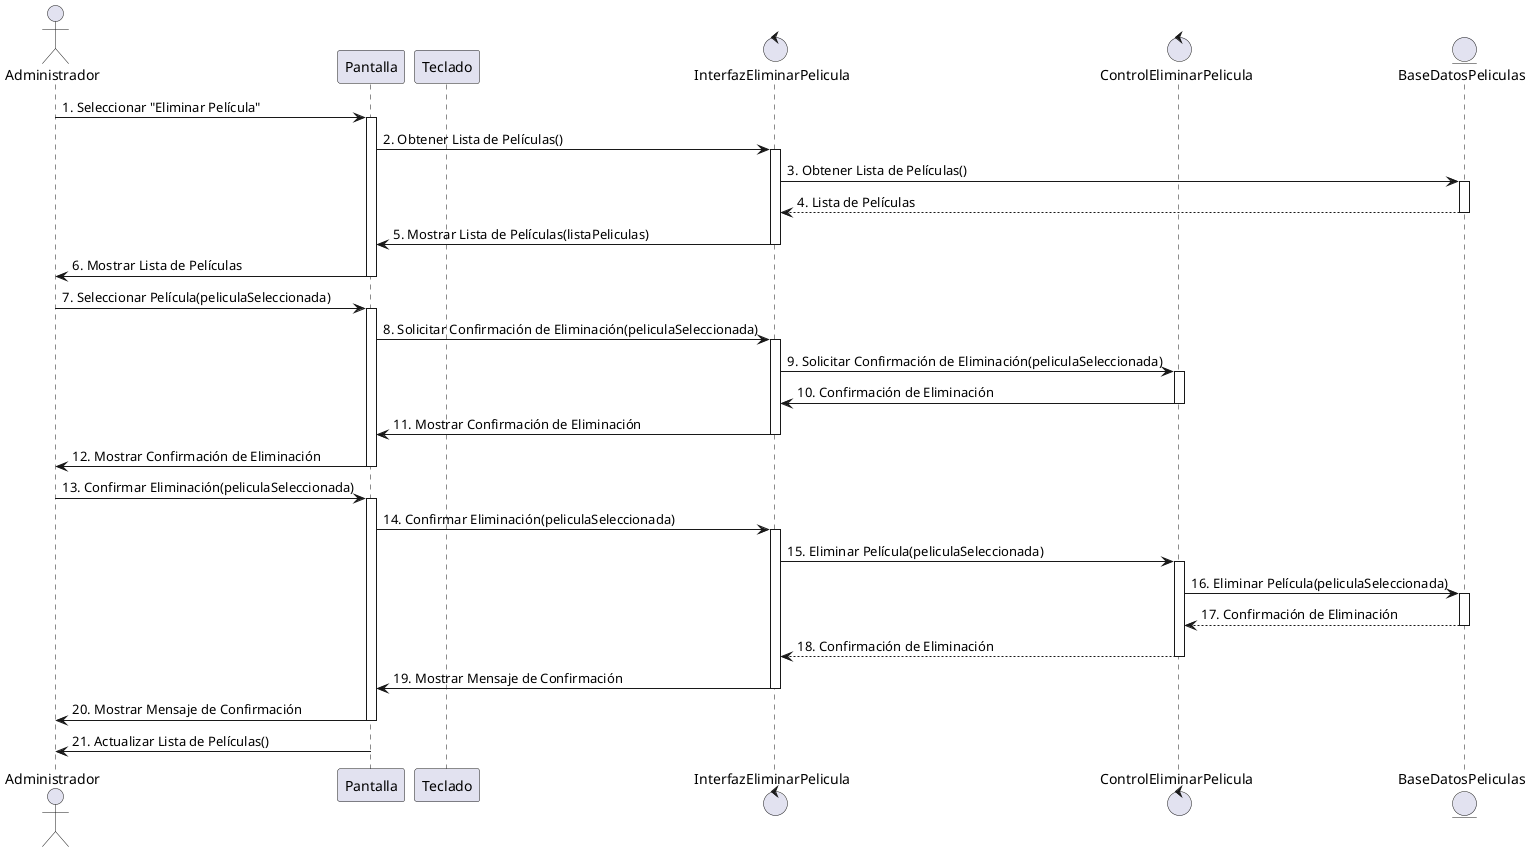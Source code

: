 @startuml
actor Administrador
participant Pantalla
participant Teclado
control InterfazEliminarPelicula
control ControlEliminarPelicula
entity BaseDatosPeliculas

Administrador -> Pantalla : 1. Seleccionar "Eliminar Película"
activate Pantalla

Pantalla -> InterfazEliminarPelicula : 2. Obtener Lista de Películas()
activate InterfazEliminarPelicula

InterfazEliminarPelicula -> BaseDatosPeliculas : 3. Obtener Lista de Películas()
activate BaseDatosPeliculas

BaseDatosPeliculas --> InterfazEliminarPelicula : 4. Lista de Películas
deactivate BaseDatosPeliculas

InterfazEliminarPelicula -> Pantalla : 5. Mostrar Lista de Películas(listaPeliculas)
deactivate InterfazEliminarPelicula

Pantalla -> Administrador : 6. Mostrar Lista de Películas
deactivate Pantalla

Administrador -> Pantalla : 7. Seleccionar Película(peliculaSeleccionada)
activate Pantalla

Pantalla -> InterfazEliminarPelicula : 8. Solicitar Confirmación de Eliminación(peliculaSeleccionada)
activate InterfazEliminarPelicula

InterfazEliminarPelicula -> ControlEliminarPelicula : 9. Solicitar Confirmación de Eliminación(peliculaSeleccionada)
activate ControlEliminarPelicula

ControlEliminarPelicula -> InterfazEliminarPelicula : 10. Confirmación de Eliminación
deactivate ControlEliminarPelicula

InterfazEliminarPelicula -> Pantalla : 11. Mostrar Confirmación de Eliminación
deactivate InterfazEliminarPelicula

Pantalla -> Administrador : 12. Mostrar Confirmación de Eliminación
deactivate Pantalla

Administrador -> Pantalla : 13. Confirmar Eliminación(peliculaSeleccionada)
activate Pantalla

Pantalla -> InterfazEliminarPelicula : 14. Confirmar Eliminación(peliculaSeleccionada)
activate InterfazEliminarPelicula

InterfazEliminarPelicula -> ControlEliminarPelicula : 15. Eliminar Película(peliculaSeleccionada)
activate ControlEliminarPelicula

ControlEliminarPelicula -> BaseDatosPeliculas : 16. Eliminar Película(peliculaSeleccionada)
activate BaseDatosPeliculas

BaseDatosPeliculas --> ControlEliminarPelicula : 17. Confirmación de Eliminación
deactivate BaseDatosPeliculas

ControlEliminarPelicula --> InterfazEliminarPelicula : 18. Confirmación de Eliminación
deactivate ControlEliminarPelicula

InterfazEliminarPelicula -> Pantalla : 19. Mostrar Mensaje de Confirmación
deactivate InterfazEliminarPelicula

Pantalla -> Administrador : 20. Mostrar Mensaje de Confirmación
deactivate Pantalla

Pantalla -> Administrador : 21. Actualizar Lista de Películas()
deactivate Pantalla
@enduml
